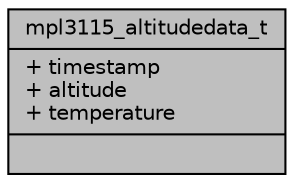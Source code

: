 digraph "mpl3115_altitudedata_t"
{
  edge [fontname="Helvetica",fontsize="10",labelfontname="Helvetica",labelfontsize="10"];
  node [fontname="Helvetica",fontsize="10",shape=record];
  Node1 [label="{mpl3115_altitudedata_t\n|+ timestamp\l+ altitude\l+ temperature\l|}",height=0.2,width=0.4,color="black", fillcolor="grey75", style="filled", fontcolor="black"];
}
